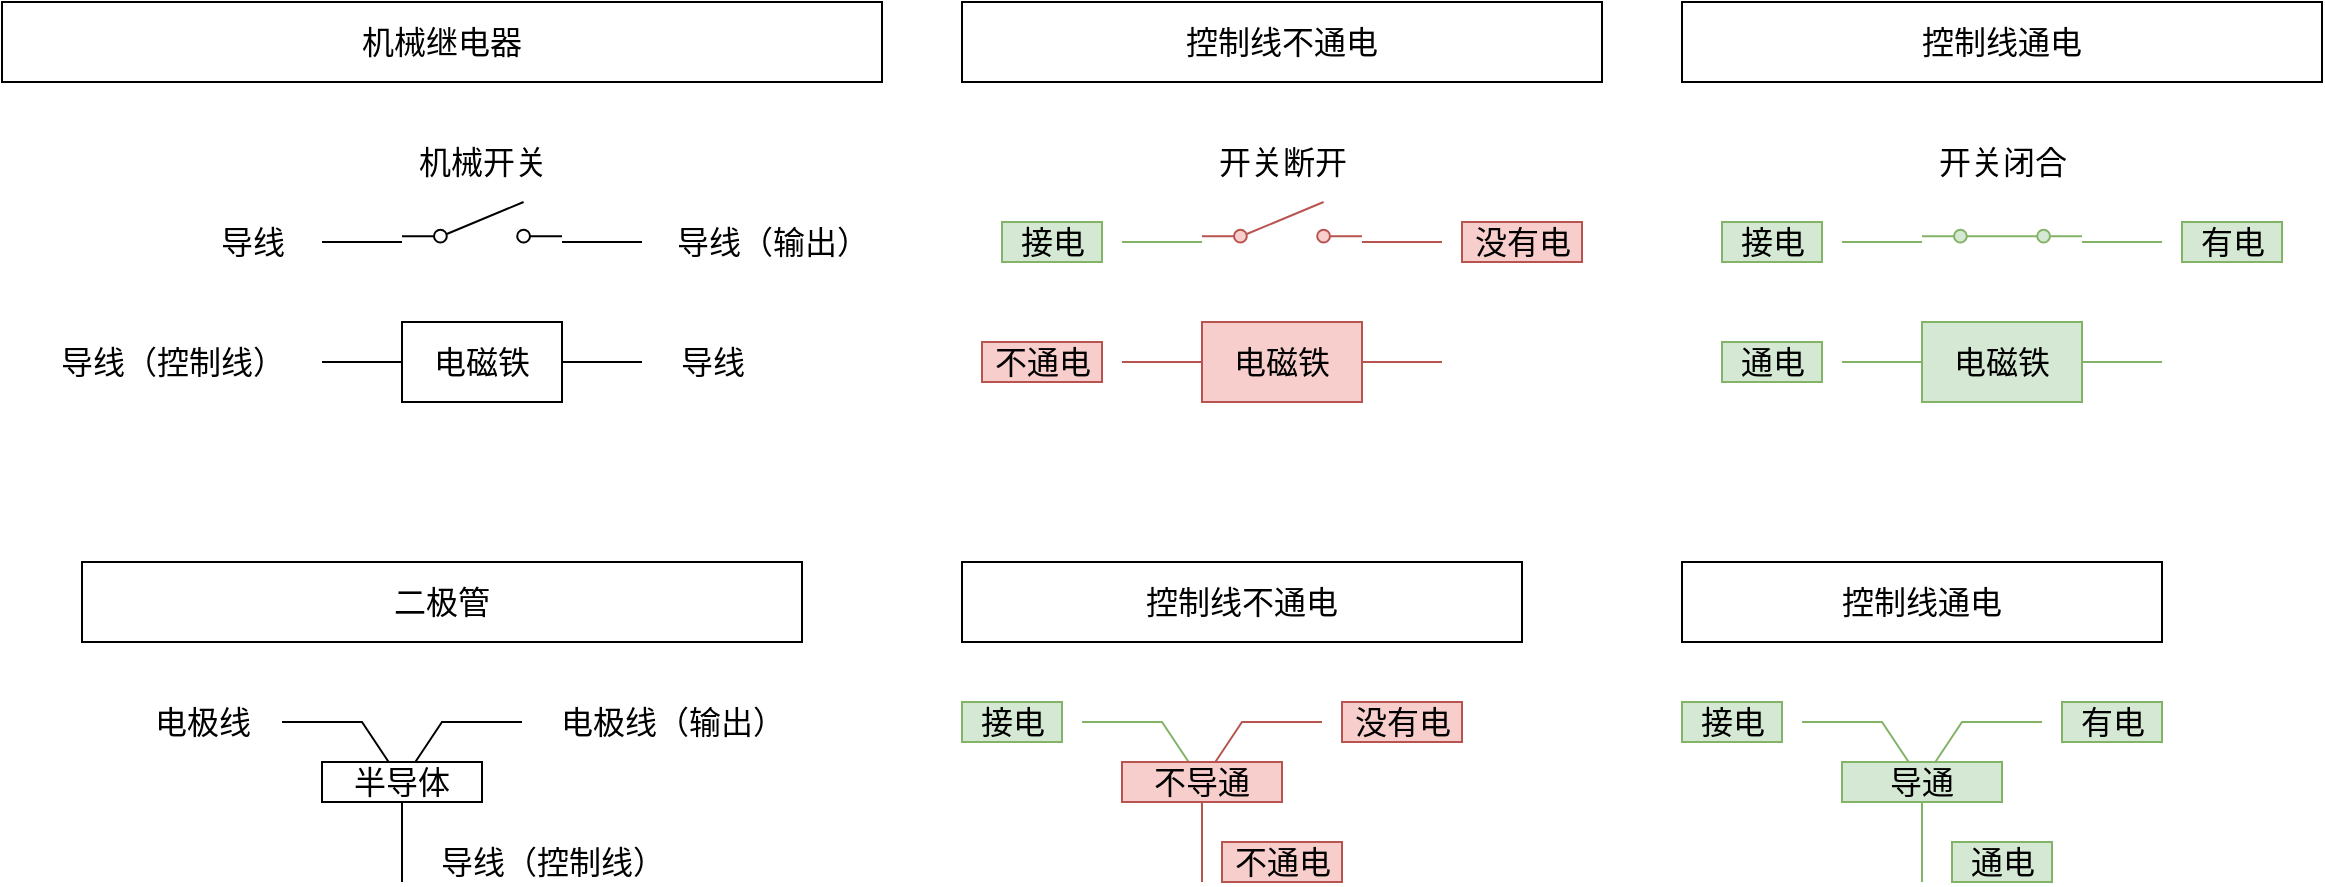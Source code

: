 <mxfile version="17.4.2" type="device"><diagram id="n6hgCIsgHHgJlaZAjlak" name="第 1 页"><mxGraphModel dx="1088" dy="843" grid="1" gridSize="10" guides="0" tooltips="1" connect="0" arrows="0" fold="1" page="1" pageScale="1" pageWidth="827" pageHeight="1169" math="0" shadow="0"><root><mxCell id="0"/><mxCell id="1" parent="0"/><mxCell id="mlIngXAzHb3pUDaN1y7E-1" value="" style="endArrow=none;html=1;rounded=0;fontSize=16;fillColor=#d5e8d4;strokeColor=#82b366;" parent="1" edge="1"><mxGeometry width="50" height="50" relative="1" as="geometry"><mxPoint x="600" y="160" as="sourcePoint"/><mxPoint x="640" y="160" as="targetPoint"/></mxGeometry></mxCell><mxCell id="mlIngXAzHb3pUDaN1y7E-2" value="机械继电器" style="rounded=0;whiteSpace=wrap;html=1;fillColor=none;fontSize=16;" parent="1" vertex="1"><mxGeometry x="40" y="40" width="440" height="40" as="geometry"/></mxCell><mxCell id="mlIngXAzHb3pUDaN1y7E-3" value="" style="shape=mxgraph.electrical.electro-mechanical.singleSwitch;aspect=fixed;elSwitchState=off;fontSize=16;fillColor=#f8cecc;strokeColor=#b85450;" parent="1" vertex="1"><mxGeometry x="640" y="140" width="80" height="21.33" as="geometry"/></mxCell><mxCell id="mlIngXAzHb3pUDaN1y7E-5" value="电磁铁" style="rounded=0;whiteSpace=wrap;html=1;fillColor=#f8cecc;fontSize=16;strokeColor=#b85450;" parent="1" vertex="1"><mxGeometry x="640" y="200" width="80" height="40" as="geometry"/></mxCell><mxCell id="mlIngXAzHb3pUDaN1y7E-6" value="" style="endArrow=none;html=1;rounded=0;fontSize=16;fillColor=#f8cecc;strokeColor=#b85450;" parent="1" edge="1"><mxGeometry width="50" height="50" relative="1" as="geometry"><mxPoint x="600" y="220" as="sourcePoint"/><mxPoint x="640" y="220" as="targetPoint"/></mxGeometry></mxCell><mxCell id="mlIngXAzHb3pUDaN1y7E-8" value="" style="endArrow=none;html=1;rounded=0;fontSize=16;fillColor=#f8cecc;strokeColor=#b85450;" parent="1" edge="1"><mxGeometry width="50" height="50" relative="1" as="geometry"><mxPoint x="720" y="160" as="sourcePoint"/><mxPoint x="760" y="160" as="targetPoint"/></mxGeometry></mxCell><mxCell id="mlIngXAzHb3pUDaN1y7E-9" value="" style="endArrow=none;html=1;rounded=0;fontSize=16;fillColor=#f8cecc;strokeColor=#b85450;" parent="1" edge="1"><mxGeometry width="50" height="50" relative="1" as="geometry"><mxPoint x="720" y="220" as="sourcePoint"/><mxPoint x="760" y="220" as="targetPoint"/></mxGeometry></mxCell><mxCell id="mlIngXAzHb3pUDaN1y7E-11" value="" style="endArrow=none;html=1;rounded=0;fontSize=16;fillColor=#d5e8d4;strokeColor=#82b366;" parent="1" edge="1"><mxGeometry width="50" height="50" relative="1" as="geometry"><mxPoint x="960" y="160" as="sourcePoint"/><mxPoint x="1000" y="160" as="targetPoint"/></mxGeometry></mxCell><mxCell id="mlIngXAzHb3pUDaN1y7E-13" value="电磁铁" style="rounded=0;whiteSpace=wrap;html=1;fillColor=#d5e8d4;fontSize=16;strokeColor=#82b366;" parent="1" vertex="1"><mxGeometry x="1000" y="200" width="80" height="40" as="geometry"/></mxCell><mxCell id="mlIngXAzHb3pUDaN1y7E-14" value="" style="endArrow=none;html=1;rounded=0;fontSize=16;fillColor=#d5e8d4;strokeColor=#82b366;" parent="1" edge="1"><mxGeometry width="50" height="50" relative="1" as="geometry"><mxPoint x="960" y="220" as="sourcePoint"/><mxPoint x="1000" y="220" as="targetPoint"/></mxGeometry></mxCell><mxCell id="mlIngXAzHb3pUDaN1y7E-16" value="" style="endArrow=none;html=1;rounded=0;fontSize=16;fillColor=#d5e8d4;strokeColor=#82b366;" parent="1" edge="1"><mxGeometry width="50" height="50" relative="1" as="geometry"><mxPoint x="1080" y="160" as="sourcePoint"/><mxPoint x="1120" y="160" as="targetPoint"/></mxGeometry></mxCell><mxCell id="mlIngXAzHb3pUDaN1y7E-17" value="" style="endArrow=none;html=1;rounded=0;fontSize=16;fillColor=#d5e8d4;strokeColor=#82b366;" parent="1" edge="1"><mxGeometry width="50" height="50" relative="1" as="geometry"><mxPoint x="1080" y="220" as="sourcePoint"/><mxPoint x="1120" y="220" as="targetPoint"/></mxGeometry></mxCell><mxCell id="mlIngXAzHb3pUDaN1y7E-19" value="" style="shape=mxgraph.electrical.electro-mechanical.singleSwitch;aspect=fixed;elSwitchState=on;fontSize=16;fillColor=#d5e8d4;strokeColor=#82b366;" parent="1" vertex="1"><mxGeometry x="1000" y="140" width="80" height="21.33" as="geometry"/></mxCell><mxCell id="mlIngXAzHb3pUDaN1y7E-20" value="通电" style="text;html=1;align=center;verticalAlign=middle;resizable=0;points=[];autosize=1;strokeColor=#82b366;fillColor=#d5e8d4;fontSize=16;" parent="1" vertex="1"><mxGeometry x="900" y="210" width="50" height="20" as="geometry"/></mxCell><mxCell id="mlIngXAzHb3pUDaN1y7E-21" value="不通电" style="text;html=1;align=center;verticalAlign=middle;resizable=0;points=[];autosize=1;strokeColor=#b85450;fillColor=#f8cecc;fontSize=16;" parent="1" vertex="1"><mxGeometry x="530" y="210" width="60" height="20" as="geometry"/></mxCell><mxCell id="mlIngXAzHb3pUDaN1y7E-22" value="没有电" style="text;html=1;align=center;verticalAlign=middle;resizable=0;points=[];autosize=1;strokeColor=#b85450;fillColor=#f8cecc;fontSize=16;" parent="1" vertex="1"><mxGeometry x="770" y="150" width="60" height="20" as="geometry"/></mxCell><mxCell id="mlIngXAzHb3pUDaN1y7E-23" value="有电" style="text;html=1;align=center;verticalAlign=middle;resizable=0;points=[];autosize=1;strokeColor=#82b366;fillColor=#d5e8d4;fontSize=16;" parent="1" vertex="1"><mxGeometry x="1130" y="150" width="50" height="20" as="geometry"/></mxCell><mxCell id="mlIngXAzHb3pUDaN1y7E-24" value="控制线不通电" style="rounded=0;whiteSpace=wrap;html=1;fillColor=none;fontSize=16;" parent="1" vertex="1"><mxGeometry x="520" y="40" width="320" height="40" as="geometry"/></mxCell><mxCell id="mlIngXAzHb3pUDaN1y7E-25" value="控制线通电" style="rounded=0;whiteSpace=wrap;html=1;fillColor=none;fontSize=16;" parent="1" vertex="1"><mxGeometry x="880" y="40" width="320" height="40" as="geometry"/></mxCell><mxCell id="mlIngXAzHb3pUDaN1y7E-28" value="二极管" style="rounded=0;whiteSpace=wrap;html=1;fillColor=none;fontSize=16;" parent="1" vertex="1"><mxGeometry x="80" y="320" width="360" height="40" as="geometry"/></mxCell><mxCell id="mlIngXAzHb3pUDaN1y7E-30" value="" style="endArrow=none;html=1;rounded=0;fontSize=16;strokeColor=#000000;" parent="1" edge="1"><mxGeometry width="50" height="50" relative="1" as="geometry"><mxPoint x="240" y="440" as="sourcePoint"/><mxPoint x="240" y="480" as="targetPoint"/></mxGeometry></mxCell><mxCell id="mlIngXAzHb3pUDaN1y7E-31" value="" style="endArrow=none;html=1;rounded=0;fontSize=16;strokeColor=#000000;" parent="1" source="_iXHnVWkbm09XzqmM69j-1" edge="1"><mxGeometry width="50" height="50" relative="1" as="geometry"><mxPoint x="220" y="430" as="sourcePoint"/><mxPoint x="180" y="400" as="targetPoint"/><Array as="points"><mxPoint x="220" y="400"/></Array></mxGeometry></mxCell><mxCell id="mlIngXAzHb3pUDaN1y7E-32" value="" style="endArrow=none;html=1;rounded=0;fontSize=16;strokeColor=#000000;" parent="1" source="_iXHnVWkbm09XzqmM69j-1" edge="1"><mxGeometry width="50" height="50" relative="1" as="geometry"><mxPoint x="260" y="430" as="sourcePoint"/><mxPoint x="300" y="400" as="targetPoint"/><Array as="points"><mxPoint x="260" y="400"/></Array></mxGeometry></mxCell><mxCell id="mlIngXAzHb3pUDaN1y7E-38" value="电极线" style="text;html=1;align=center;verticalAlign=middle;resizable=0;points=[];autosize=1;strokeColor=none;fillColor=none;fontSize=16;container=0;" parent="1" vertex="1"><mxGeometry x="109.998" y="390" width="60" height="20" as="geometry"/></mxCell><mxCell id="mlIngXAzHb3pUDaN1y7E-39" value="电极线（输出）" style="text;html=1;align=center;verticalAlign=middle;resizable=0;points=[];autosize=1;strokeColor=none;fillColor=none;fontSize=16;container=0;" parent="1" vertex="1"><mxGeometry x="309.998" y="390" width="130" height="20" as="geometry"/></mxCell><mxCell id="mlIngXAzHb3pUDaN1y7E-40" value="" style="endArrow=none;html=1;rounded=0;fontSize=16;" parent="1" edge="1"><mxGeometry width="50" height="50" relative="1" as="geometry"><mxPoint x="200" y="160" as="sourcePoint"/><mxPoint x="240" y="160" as="targetPoint"/></mxGeometry></mxCell><mxCell id="mlIngXAzHb3pUDaN1y7E-41" value="" style="shape=mxgraph.electrical.electro-mechanical.singleSwitch;aspect=fixed;elSwitchState=off;fontSize=16;" parent="1" vertex="1"><mxGeometry x="240" y="140" width="80" height="21.33" as="geometry"/></mxCell><mxCell id="mlIngXAzHb3pUDaN1y7E-42" value="电磁铁" style="rounded=0;whiteSpace=wrap;html=1;fontSize=16;" parent="1" vertex="1"><mxGeometry x="240" y="200" width="80" height="40" as="geometry"/></mxCell><mxCell id="mlIngXAzHb3pUDaN1y7E-43" value="" style="endArrow=none;html=1;rounded=0;fontSize=16;" parent="1" edge="1"><mxGeometry width="50" height="50" relative="1" as="geometry"><mxPoint x="200" y="220" as="sourcePoint"/><mxPoint x="240" y="220" as="targetPoint"/></mxGeometry></mxCell><mxCell id="mlIngXAzHb3pUDaN1y7E-44" value="导线（控制线）" style="text;html=1;align=center;verticalAlign=middle;resizable=0;points=[];autosize=1;fontSize=16;" parent="1" vertex="1"><mxGeometry x="60" y="210" width="130" height="20" as="geometry"/></mxCell><mxCell id="mlIngXAzHb3pUDaN1y7E-45" value="" style="endArrow=none;html=1;rounded=0;fontSize=16;" parent="1" edge="1"><mxGeometry width="50" height="50" relative="1" as="geometry"><mxPoint x="320" y="160" as="sourcePoint"/><mxPoint x="360" y="160" as="targetPoint"/></mxGeometry></mxCell><mxCell id="mlIngXAzHb3pUDaN1y7E-46" value="" style="endArrow=none;html=1;rounded=0;fontSize=16;" parent="1" edge="1"><mxGeometry width="50" height="50" relative="1" as="geometry"><mxPoint x="320" y="220" as="sourcePoint"/><mxPoint x="360" y="220" as="targetPoint"/></mxGeometry></mxCell><mxCell id="mlIngXAzHb3pUDaN1y7E-52" value="导线" style="text;html=1;align=center;verticalAlign=middle;resizable=0;points=[];autosize=1;fontSize=16;" parent="1" vertex="1"><mxGeometry x="140" y="150" width="50" height="20" as="geometry"/></mxCell><mxCell id="mlIngXAzHb3pUDaN1y7E-54" value="导线（输出）" style="text;html=1;align=center;verticalAlign=middle;resizable=0;points=[];autosize=1;fontSize=16;" parent="1" vertex="1"><mxGeometry x="370" y="150" width="110" height="20" as="geometry"/></mxCell><mxCell id="mlIngXAzHb3pUDaN1y7E-55" value="导线" style="text;html=1;align=center;verticalAlign=middle;resizable=0;points=[];autosize=1;fontSize=16;" parent="1" vertex="1"><mxGeometry x="370" y="210" width="50" height="20" as="geometry"/></mxCell><mxCell id="mlIngXAzHb3pUDaN1y7E-56" value="机械开关" style="text;html=1;align=center;verticalAlign=middle;resizable=0;points=[];autosize=1;fontSize=16;" parent="1" vertex="1"><mxGeometry x="240" y="110" width="80" height="20" as="geometry"/></mxCell><mxCell id="mlIngXAzHb3pUDaN1y7E-57" value="控制线不通电" style="rounded=0;whiteSpace=wrap;html=1;fillColor=none;fontSize=16;" parent="1" vertex="1"><mxGeometry x="520" y="320" width="280" height="40" as="geometry"/></mxCell><mxCell id="mlIngXAzHb3pUDaN1y7E-66" value="控制线通电" style="rounded=0;whiteSpace=wrap;html=1;fillColor=none;fontSize=16;" parent="1" vertex="1"><mxGeometry x="880" y="320" width="240" height="40" as="geometry"/></mxCell><mxCell id="mlIngXAzHb3pUDaN1y7E-81" value="导线（控制线）" style="text;html=1;align=center;verticalAlign=middle;resizable=0;points=[];autosize=1;fontSize=16;" parent="1" vertex="1"><mxGeometry x="250" y="460" width="130" height="20" as="geometry"/></mxCell><mxCell id="mlIngXAzHb3pUDaN1y7E-265" value="接电" style="text;html=1;align=center;verticalAlign=middle;resizable=0;points=[];autosize=1;strokeColor=#82b366;fillColor=#d5e8d4;fontSize=16;container=0;" parent="1" vertex="1"><mxGeometry x="539.998" y="150" width="50" height="20" as="geometry"/></mxCell><mxCell id="mlIngXAzHb3pUDaN1y7E-266" value="接电" style="text;html=1;align=center;verticalAlign=middle;resizable=0;points=[];autosize=1;strokeColor=#82b366;fillColor=#d5e8d4;fontSize=16;container=0;" parent="1" vertex="1"><mxGeometry x="899.998" y="150" width="50" height="20" as="geometry"/></mxCell><mxCell id="_iXHnVWkbm09XzqmM69j-1" value="&lt;span style=&quot;font-size: 16px&quot;&gt;半导体&lt;/span&gt;" style="rounded=0;whiteSpace=wrap;html=1;" parent="1" vertex="1"><mxGeometry x="200" y="420" width="80" height="20" as="geometry"/></mxCell><mxCell id="_iXHnVWkbm09XzqmM69j-9" value="" style="endArrow=none;html=1;rounded=0;fontSize=16;strokeColor=#b85450;fillColor=#f8cecc;" parent="1" edge="1"><mxGeometry width="50" height="50" relative="1" as="geometry"><mxPoint x="640.0" y="440" as="sourcePoint"/><mxPoint x="640.0" y="480" as="targetPoint"/></mxGeometry></mxCell><mxCell id="_iXHnVWkbm09XzqmM69j-10" value="" style="endArrow=none;html=1;rounded=0;fontSize=16;strokeColor=#82b366;fillColor=#d5e8d4;" parent="1" source="_iXHnVWkbm09XzqmM69j-15" edge="1"><mxGeometry width="50" height="50" relative="1" as="geometry"><mxPoint x="620" y="430" as="sourcePoint"/><mxPoint x="580.0" y="400" as="targetPoint"/><Array as="points"><mxPoint x="620" y="400"/></Array></mxGeometry></mxCell><mxCell id="_iXHnVWkbm09XzqmM69j-11" value="" style="endArrow=none;html=1;rounded=0;fontSize=16;strokeColor=#b85450;fillColor=#f8cecc;" parent="1" source="_iXHnVWkbm09XzqmM69j-15" edge="1"><mxGeometry width="50" height="50" relative="1" as="geometry"><mxPoint x="660" y="430" as="sourcePoint"/><mxPoint x="700.0" y="400" as="targetPoint"/><Array as="points"><mxPoint x="660" y="400"/></Array></mxGeometry></mxCell><mxCell id="_iXHnVWkbm09XzqmM69j-15" value="&lt;span style=&quot;font-size: 16px&quot;&gt;不导通&lt;/span&gt;" style="rounded=0;whiteSpace=wrap;html=1;fillColor=#f8cecc;strokeColor=#b85450;" parent="1" vertex="1"><mxGeometry x="600" y="420" width="80" height="20" as="geometry"/></mxCell><mxCell id="_iXHnVWkbm09XzqmM69j-16" value="接电" style="text;html=1;align=center;verticalAlign=middle;resizable=0;points=[];autosize=1;strokeColor=#82b366;fillColor=#d5e8d4;fontSize=16;container=0;" parent="1" vertex="1"><mxGeometry x="519.998" y="390" width="50" height="20" as="geometry"/></mxCell><mxCell id="_iXHnVWkbm09XzqmM69j-17" value="有电" style="text;html=1;align=center;verticalAlign=middle;resizable=0;points=[];autosize=1;strokeColor=#82b366;fillColor=#d5e8d4;fontSize=16;" parent="1" vertex="1"><mxGeometry x="1070" y="390" width="50" height="20" as="geometry"/></mxCell><mxCell id="_iXHnVWkbm09XzqmM69j-18" value="没有电" style="text;html=1;align=center;verticalAlign=middle;resizable=0;points=[];autosize=1;strokeColor=#b85450;fillColor=#f8cecc;fontSize=16;" parent="1" vertex="1"><mxGeometry x="710" y="390" width="60" height="20" as="geometry"/></mxCell><mxCell id="_iXHnVWkbm09XzqmM69j-19" value="不通电" style="text;html=1;align=center;verticalAlign=middle;resizable=0;points=[];autosize=1;strokeColor=#b85450;fillColor=#f8cecc;fontSize=16;" parent="1" vertex="1"><mxGeometry x="650" y="460" width="60" height="20" as="geometry"/></mxCell><mxCell id="_iXHnVWkbm09XzqmM69j-20" value="" style="endArrow=none;html=1;rounded=0;fontSize=16;strokeColor=#82b366;fillColor=#d5e8d4;" parent="1" edge="1"><mxGeometry width="50" height="50" relative="1" as="geometry"><mxPoint x="1000.0" y="440" as="sourcePoint"/><mxPoint x="1000.0" y="480" as="targetPoint"/></mxGeometry></mxCell><mxCell id="_iXHnVWkbm09XzqmM69j-21" value="" style="endArrow=none;html=1;rounded=0;fontSize=16;strokeColor=#82b366;fillColor=#d5e8d4;" parent="1" source="_iXHnVWkbm09XzqmM69j-23" edge="1"><mxGeometry width="50" height="50" relative="1" as="geometry"><mxPoint x="980" y="430" as="sourcePoint"/><mxPoint x="940.0" y="400" as="targetPoint"/><Array as="points"><mxPoint x="980" y="400"/></Array></mxGeometry></mxCell><mxCell id="_iXHnVWkbm09XzqmM69j-22" value="" style="endArrow=none;html=1;rounded=0;fontSize=16;strokeColor=#82b366;fillColor=#d5e8d4;" parent="1" source="_iXHnVWkbm09XzqmM69j-23" edge="1"><mxGeometry width="50" height="50" relative="1" as="geometry"><mxPoint x="1020" y="430" as="sourcePoint"/><mxPoint x="1060.0" y="400" as="targetPoint"/><Array as="points"><mxPoint x="1020" y="400"/></Array></mxGeometry></mxCell><mxCell id="_iXHnVWkbm09XzqmM69j-23" value="&lt;span style=&quot;font-size: 16px&quot;&gt;导通&lt;/span&gt;" style="rounded=0;whiteSpace=wrap;html=1;fillColor=#d5e8d4;strokeColor=#82b366;" parent="1" vertex="1"><mxGeometry x="960" y="420" width="80" height="20" as="geometry"/></mxCell><mxCell id="_iXHnVWkbm09XzqmM69j-24" value="接电" style="text;html=1;align=center;verticalAlign=middle;resizable=0;points=[];autosize=1;strokeColor=#82b366;fillColor=#d5e8d4;fontSize=16;container=0;" parent="1" vertex="1"><mxGeometry x="879.998" y="390" width="50" height="20" as="geometry"/></mxCell><mxCell id="_iXHnVWkbm09XzqmM69j-26" value="通电" style="text;html=1;align=center;verticalAlign=middle;resizable=0;points=[];autosize=1;strokeColor=#82b366;fillColor=#d5e8d4;fontSize=16;" parent="1" vertex="1"><mxGeometry x="1015" y="460" width="50" height="20" as="geometry"/></mxCell><mxCell id="_iXHnVWkbm09XzqmM69j-94" value="开关断开" style="text;html=1;align=center;verticalAlign=middle;resizable=0;points=[];autosize=1;fontSize=16;" parent="1" vertex="1"><mxGeometry x="640" y="110" width="80" height="20" as="geometry"/></mxCell><mxCell id="_iXHnVWkbm09XzqmM69j-95" value="开关闭合" style="text;html=1;align=center;verticalAlign=middle;resizable=0;points=[];autosize=1;fontSize=16;" parent="1" vertex="1"><mxGeometry x="1000" y="110" width="80" height="20" as="geometry"/></mxCell></root></mxGraphModel></diagram></mxfile>